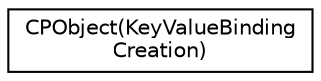 digraph "Graphical Class Hierarchy"
{
  edge [fontname="Helvetica",fontsize="10",labelfontname="Helvetica",labelfontsize="10"];
  node [fontname="Helvetica",fontsize="10",shape=record];
  rankdir="LR";
  Node1 [label="CPObject(KeyValueBinding\lCreation)",height=0.2,width=0.4,color="black", fillcolor="white", style="filled",URL="$category_c_p_object_07_key_value_binding_creation_08.html"];
}
